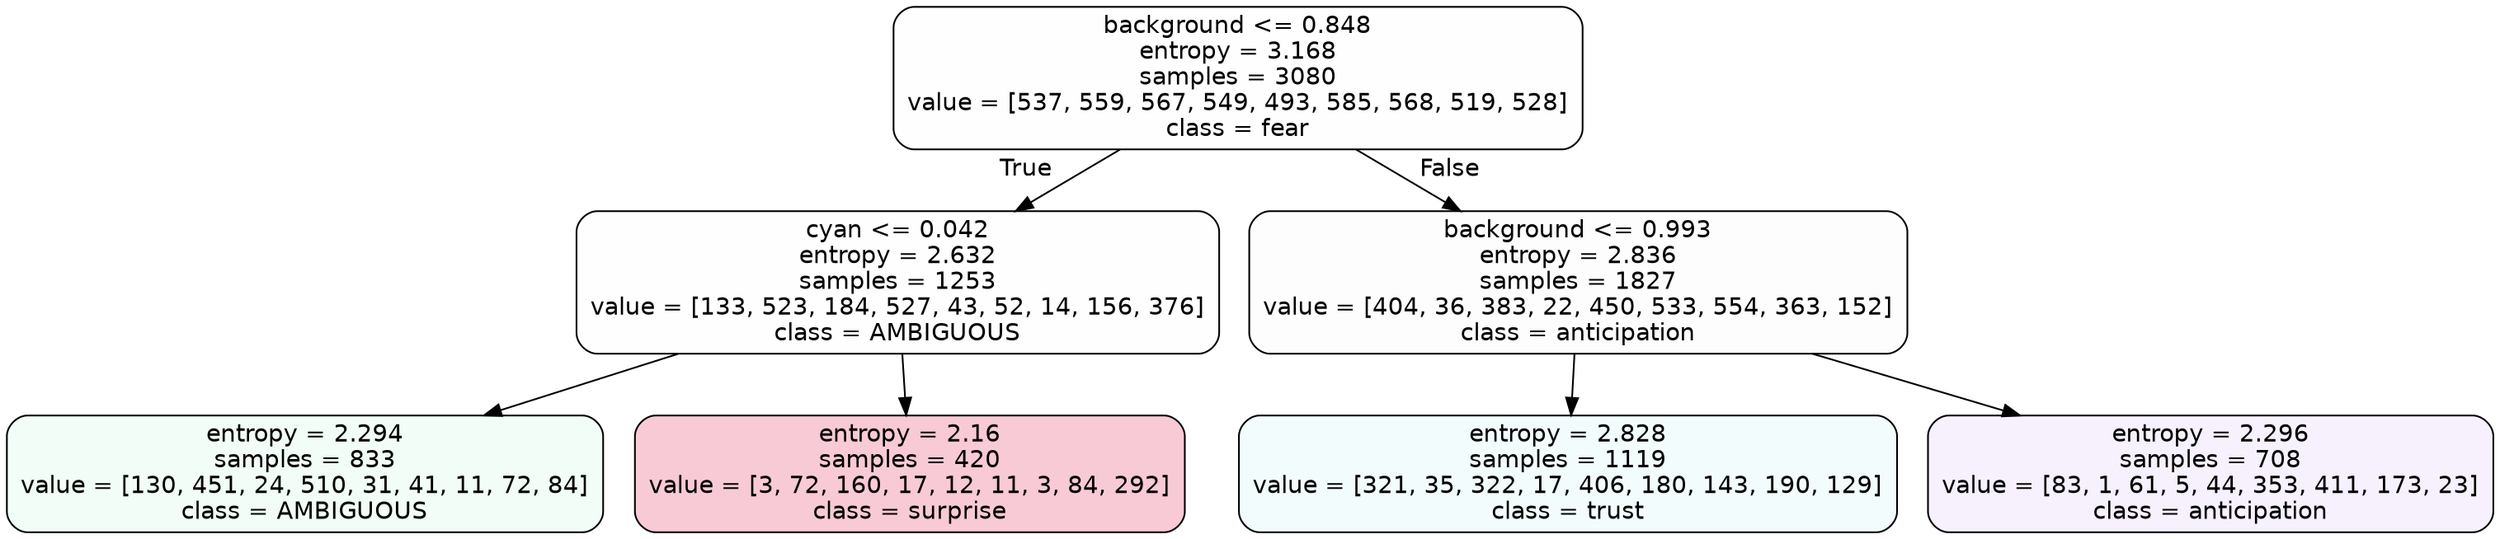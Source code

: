 digraph Tree {
node [shape=box, style="filled, rounded", color="black", fontname=helvetica] ;
edge [fontname=helvetica] ;
0 [label="background <= 0.848\nentropy = 3.168\nsamples = 3080\nvalue = [537, 559, 567, 549, 493, 585, 568, 519, 528]\nclass = fear", fillcolor="#3964e501"] ;
1 [label="cyan <= 0.042\nentropy = 2.632\nsamples = 1253\nvalue = [133, 523, 184, 527, 43, 52, 14, 156, 376]\nclass = AMBIGUOUS", fillcolor="#39e58101"] ;
0 -> 1 [labeldistance=2.5, labelangle=45, headlabel="True"] ;
2 [label="entropy = 2.294\nsamples = 833\nvalue = [130, 451, 24, 510, 31, 41, 11, 72, 84]\nclass = AMBIGUOUS", fillcolor="#39e58111"] ;
1 -> 2 ;
3 [label="entropy = 2.16\nsamples = 420\nvalue = [3, 72, 160, 17, 12, 11, 3, 84, 292]\nclass = surprise", fillcolor="#e5396444"] ;
1 -> 3 ;
4 [label="background <= 0.993\nentropy = 2.836\nsamples = 1827\nvalue = [404, 36, 383, 22, 450, 533, 554, 363, 152]\nclass = anticipation", fillcolor="#8139e502"] ;
0 -> 4 [labeldistance=2.5, labelangle=-45, headlabel="False"] ;
5 [label="entropy = 2.828\nsamples = 1119\nvalue = [321, 35, 322, 17, 406, 180, 143, 190, 129]\nclass = trust", fillcolor="#39d7e50f"] ;
4 -> 5 ;
6 [label="entropy = 2.296\nsamples = 708\nvalue = [83, 1, 61, 5, 44, 353, 411, 173, 23]\nclass = anticipation", fillcolor="#8139e512"] ;
4 -> 6 ;
}